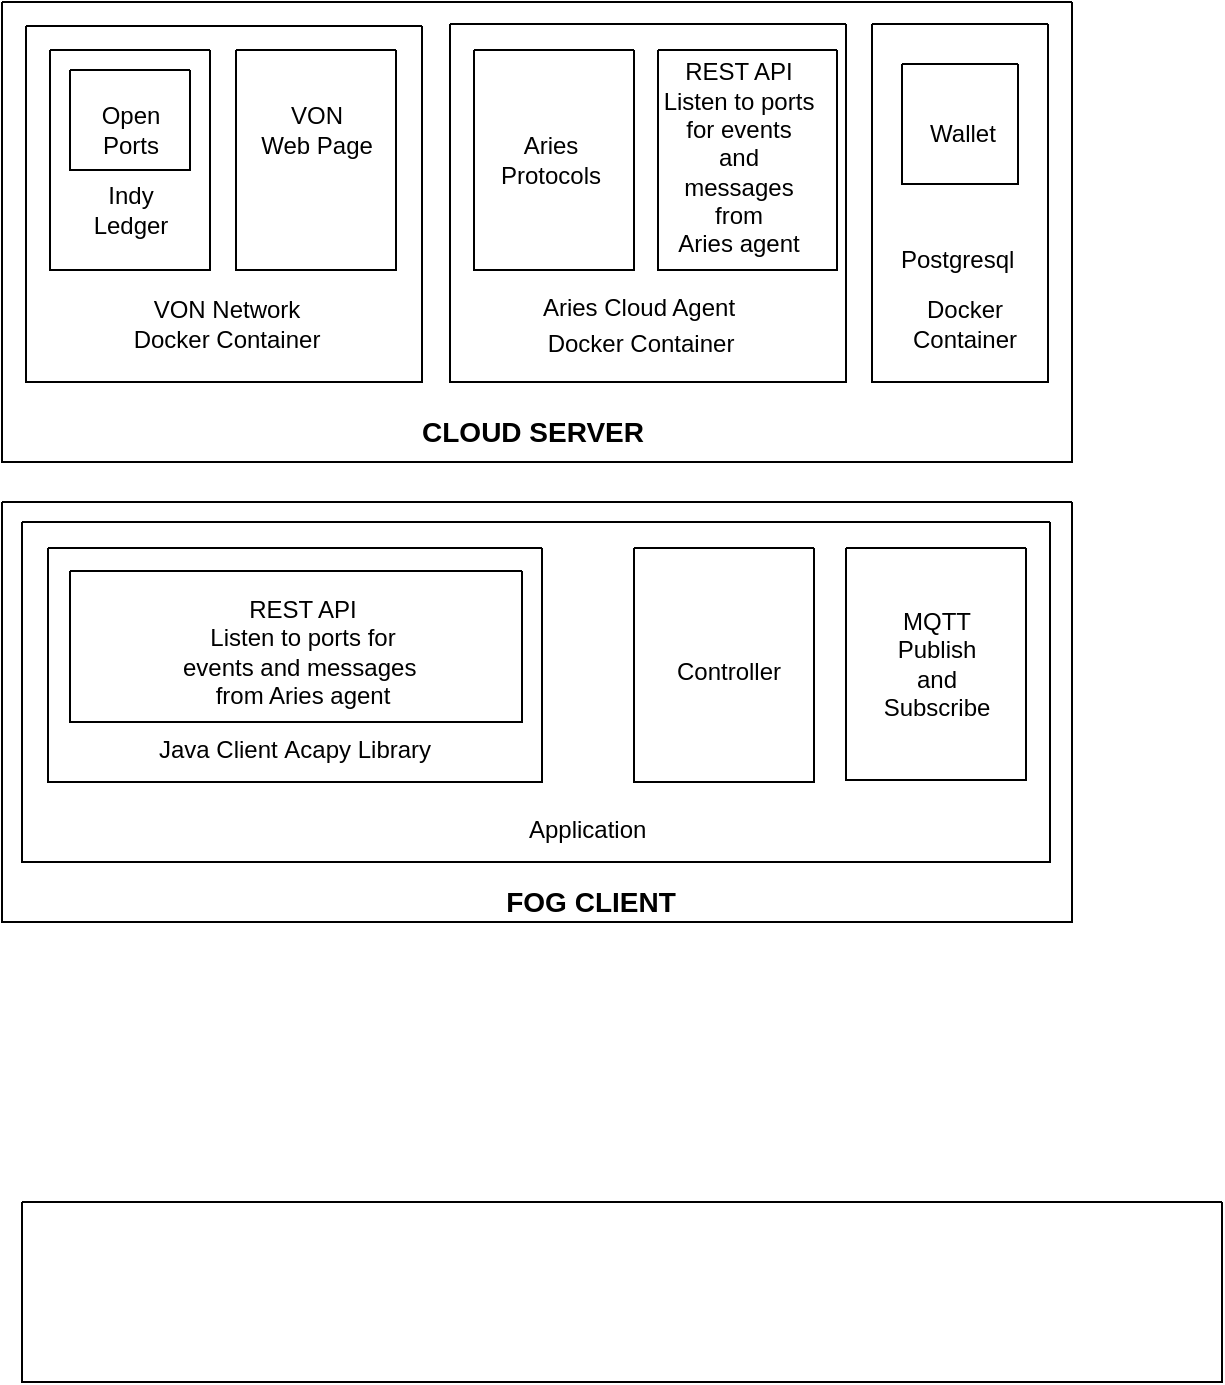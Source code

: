 <mxfile version="21.1.4" type="github">
  <diagram name="Página-1" id="9ENc1570Q8Oh9X-erem3">
    <mxGraphModel dx="1050" dy="515" grid="1" gridSize="10" guides="1" tooltips="1" connect="1" arrows="1" fold="1" page="1" pageScale="1" pageWidth="827" pageHeight="1169" math="0" shadow="0">
      <root>
        <mxCell id="0" />
        <mxCell id="1" parent="0" />
        <mxCell id="VcjtVwmhv_vAZ4VsYnBs-1" value="" style="swimlane;startSize=0;" vertex="1" parent="1">
          <mxGeometry x="120" y="30" width="535" height="230" as="geometry" />
        </mxCell>
        <mxCell id="VcjtVwmhv_vAZ4VsYnBs-2" value="" style="swimlane;startSize=0;" vertex="1" parent="VcjtVwmhv_vAZ4VsYnBs-1">
          <mxGeometry x="12" y="12" width="198" height="178" as="geometry" />
        </mxCell>
        <mxCell id="VcjtVwmhv_vAZ4VsYnBs-18" value="VON Network&lt;br&gt;Docker Container" style="text;html=1;align=center;verticalAlign=middle;resizable=0;points=[];autosize=1;strokeColor=none;fillColor=none;" vertex="1" parent="VcjtVwmhv_vAZ4VsYnBs-2">
          <mxGeometry x="40" y="129" width="120" height="40" as="geometry" />
        </mxCell>
        <mxCell id="VcjtVwmhv_vAZ4VsYnBs-19" value="" style="swimlane;startSize=0;" vertex="1" parent="VcjtVwmhv_vAZ4VsYnBs-2">
          <mxGeometry x="12" y="12" width="80" height="110" as="geometry" />
        </mxCell>
        <mxCell id="VcjtVwmhv_vAZ4VsYnBs-20" value="Indy&lt;br&gt;Ledger" style="text;html=1;align=center;verticalAlign=middle;resizable=0;points=[];autosize=1;strokeColor=none;fillColor=none;" vertex="1" parent="VcjtVwmhv_vAZ4VsYnBs-19">
          <mxGeometry x="10" y="60" width="60" height="40" as="geometry" />
        </mxCell>
        <mxCell id="VcjtVwmhv_vAZ4VsYnBs-21" value="" style="swimlane;startSize=0;" vertex="1" parent="VcjtVwmhv_vAZ4VsYnBs-19">
          <mxGeometry x="10" y="10" width="60" height="50" as="geometry" />
        </mxCell>
        <mxCell id="VcjtVwmhv_vAZ4VsYnBs-38" value="" style="swimlane;startSize=0;" vertex="1" parent="VcjtVwmhv_vAZ4VsYnBs-2">
          <mxGeometry x="105" y="12" width="80" height="110" as="geometry" />
        </mxCell>
        <mxCell id="VcjtVwmhv_vAZ4VsYnBs-39" value="VON&lt;br&gt;Web&amp;nbsp;Page" style="text;html=1;align=center;verticalAlign=middle;resizable=0;points=[];autosize=1;strokeColor=none;fillColor=none;" vertex="1" parent="VcjtVwmhv_vAZ4VsYnBs-38">
          <mxGeometry y="20" width="80" height="40" as="geometry" />
        </mxCell>
        <mxCell id="VcjtVwmhv_vAZ4VsYnBs-3" value="" style="swimlane;startSize=0;" vertex="1" parent="VcjtVwmhv_vAZ4VsYnBs-1">
          <mxGeometry x="224" y="11" width="198" height="179" as="geometry" />
        </mxCell>
        <mxCell id="VcjtVwmhv_vAZ4VsYnBs-26" value="" style="swimlane;startSize=0;" vertex="1" parent="VcjtVwmhv_vAZ4VsYnBs-3">
          <mxGeometry x="12" y="13" width="80" height="110" as="geometry" />
        </mxCell>
        <mxCell id="VcjtVwmhv_vAZ4VsYnBs-27" value="Aries&lt;br&gt;Protocols" style="text;html=1;align=center;verticalAlign=middle;resizable=0;points=[];autosize=1;strokeColor=none;fillColor=none;" vertex="1" parent="VcjtVwmhv_vAZ4VsYnBs-26">
          <mxGeometry x="3" y="35" width="70" height="40" as="geometry" />
        </mxCell>
        <mxCell id="VcjtVwmhv_vAZ4VsYnBs-28" value="Docker Container" style="text;html=1;align=center;verticalAlign=middle;resizable=0;points=[];autosize=1;strokeColor=none;fillColor=none;" vertex="1" parent="VcjtVwmhv_vAZ4VsYnBs-3">
          <mxGeometry x="35" y="145" width="120" height="30" as="geometry" />
        </mxCell>
        <mxCell id="VcjtVwmhv_vAZ4VsYnBs-33" value="Aries Cloud Agent" style="text;html=1;align=center;verticalAlign=middle;resizable=0;points=[];autosize=1;strokeColor=none;fillColor=none;" vertex="1" parent="VcjtVwmhv_vAZ4VsYnBs-3">
          <mxGeometry x="34" y="127" width="120" height="30" as="geometry" />
        </mxCell>
        <mxCell id="VcjtVwmhv_vAZ4VsYnBs-30" value="" style="swimlane;startSize=0;" vertex="1" parent="VcjtVwmhv_vAZ4VsYnBs-3">
          <mxGeometry x="104" y="13" width="89.5" height="110" as="geometry" />
        </mxCell>
        <mxCell id="VcjtVwmhv_vAZ4VsYnBs-31" value="REST API&lt;br&gt;Listen to ports &lt;br&gt;for events &lt;br&gt;and &lt;br&gt;messages &lt;br&gt;from &lt;br&gt;Aries agent" style="text;html=1;align=center;verticalAlign=middle;resizable=0;points=[];autosize=1;strokeColor=none;fillColor=none;" vertex="1" parent="VcjtVwmhv_vAZ4VsYnBs-30">
          <mxGeometry x="-10.5" y="-1" width="100" height="110" as="geometry" />
        </mxCell>
        <mxCell id="VcjtVwmhv_vAZ4VsYnBs-5" value="" style="swimlane;startSize=0;" vertex="1" parent="VcjtVwmhv_vAZ4VsYnBs-1">
          <mxGeometry x="435" y="11" width="88" height="179" as="geometry" />
        </mxCell>
        <mxCell id="VcjtVwmhv_vAZ4VsYnBs-34" value="Docker&lt;br&gt;Container" style="text;html=1;align=center;verticalAlign=middle;resizable=0;points=[];autosize=1;strokeColor=none;fillColor=none;" vertex="1" parent="VcjtVwmhv_vAZ4VsYnBs-5">
          <mxGeometry x="6" y="130" width="80" height="40" as="geometry" />
        </mxCell>
        <mxCell id="VcjtVwmhv_vAZ4VsYnBs-35" value="Wallet" style="text;html=1;align=center;verticalAlign=middle;resizable=0;points=[];autosize=1;strokeColor=none;fillColor=none;" vertex="1" parent="VcjtVwmhv_vAZ4VsYnBs-5">
          <mxGeometry x="15" y="40" width="60" height="30" as="geometry" />
        </mxCell>
        <mxCell id="VcjtVwmhv_vAZ4VsYnBs-36" value="" style="swimlane;startSize=0;" vertex="1" parent="VcjtVwmhv_vAZ4VsYnBs-5">
          <mxGeometry x="15" y="20" width="58" height="60" as="geometry" />
        </mxCell>
        <mxCell id="VcjtVwmhv_vAZ4VsYnBs-37" value="Postgresql&amp;nbsp;" style="text;html=1;align=center;verticalAlign=middle;resizable=0;points=[];autosize=1;strokeColor=none;fillColor=none;" vertex="1" parent="VcjtVwmhv_vAZ4VsYnBs-5">
          <mxGeometry x="4" y="103" width="80" height="30" as="geometry" />
        </mxCell>
        <mxCell id="VcjtVwmhv_vAZ4VsYnBs-17" value="&lt;b&gt;&lt;font style=&quot;font-size: 14px;&quot;&gt;CLOUD SERVER&lt;/font&gt;&lt;/b&gt;" style="text;html=1;align=center;verticalAlign=middle;resizable=0;points=[];autosize=1;strokeColor=none;fillColor=none;" vertex="1" parent="VcjtVwmhv_vAZ4VsYnBs-1">
          <mxGeometry x="200" y="200" width="130" height="30" as="geometry" />
        </mxCell>
        <mxCell id="VcjtVwmhv_vAZ4VsYnBs-11" value="" style="swimlane;startSize=0;" vertex="1" parent="1">
          <mxGeometry x="130" y="630" width="600" height="90" as="geometry" />
        </mxCell>
        <mxCell id="VcjtVwmhv_vAZ4VsYnBs-12" value="" style="swimlane;startSize=0;" vertex="1" parent="1">
          <mxGeometry x="120" y="280" width="535" height="210" as="geometry" />
        </mxCell>
        <mxCell id="VcjtVwmhv_vAZ4VsYnBs-13" value="" style="swimlane;startSize=0;" vertex="1" parent="VcjtVwmhv_vAZ4VsYnBs-12">
          <mxGeometry x="23" y="23" width="247" height="117" as="geometry" />
        </mxCell>
        <mxCell id="VcjtVwmhv_vAZ4VsYnBs-14" value="" style="swimlane;startSize=0;" vertex="1" parent="VcjtVwmhv_vAZ4VsYnBs-12">
          <mxGeometry x="10" y="10" width="514" height="170" as="geometry" />
        </mxCell>
        <mxCell id="VcjtVwmhv_vAZ4VsYnBs-46" value="Application&amp;nbsp;" style="text;html=1;align=center;verticalAlign=middle;resizable=0;points=[];autosize=1;strokeColor=none;fillColor=none;" vertex="1" parent="VcjtVwmhv_vAZ4VsYnBs-14">
          <mxGeometry x="239" y="139" width="90" height="30" as="geometry" />
        </mxCell>
        <mxCell id="VcjtVwmhv_vAZ4VsYnBs-42" value="Java Client&amp;nbsp;Acapy Library" style="text;html=1;align=center;verticalAlign=middle;resizable=0;points=[];autosize=1;strokeColor=none;fillColor=none;" vertex="1" parent="VcjtVwmhv_vAZ4VsYnBs-14">
          <mxGeometry x="56" y="99" width="160" height="30" as="geometry" />
        </mxCell>
        <mxCell id="VcjtVwmhv_vAZ4VsYnBs-16" value="" style="swimlane;startSize=0;" vertex="1" parent="VcjtVwmhv_vAZ4VsYnBs-14">
          <mxGeometry x="306" y="13" width="90" height="117" as="geometry" />
        </mxCell>
        <mxCell id="VcjtVwmhv_vAZ4VsYnBs-45" value="Controller" style="text;html=1;align=center;verticalAlign=middle;resizable=0;points=[];autosize=1;strokeColor=none;fillColor=none;" vertex="1" parent="VcjtVwmhv_vAZ4VsYnBs-16">
          <mxGeometry x="6.5" y="46.5" width="80" height="30" as="geometry" />
        </mxCell>
        <mxCell id="VcjtVwmhv_vAZ4VsYnBs-49" value="" style="swimlane;startSize=0;" vertex="1" parent="VcjtVwmhv_vAZ4VsYnBs-14">
          <mxGeometry x="412" y="13" width="90" height="116" as="geometry" />
        </mxCell>
        <mxCell id="VcjtVwmhv_vAZ4VsYnBs-50" value="MQTT &lt;br&gt;Publish &lt;br&gt;and &lt;br&gt;Subscribe" style="text;html=1;align=center;verticalAlign=middle;resizable=0;points=[];autosize=1;strokeColor=none;fillColor=none;" vertex="1" parent="VcjtVwmhv_vAZ4VsYnBs-49">
          <mxGeometry x="5" y="23" width="80" height="70" as="geometry" />
        </mxCell>
        <mxCell id="VcjtVwmhv_vAZ4VsYnBs-15" value="" style="swimlane;startSize=0;" vertex="1" parent="VcjtVwmhv_vAZ4VsYnBs-12">
          <mxGeometry x="34" y="34.5" width="226" height="75.5" as="geometry" />
        </mxCell>
        <mxCell id="VcjtVwmhv_vAZ4VsYnBs-43" value="REST API&lt;br&gt;Listen to ports&amp;nbsp;for &lt;br&gt;events&amp;nbsp;and messages&amp;nbsp;&lt;br&gt;from Aries agent" style="text;html=1;align=center;verticalAlign=middle;resizable=0;points=[];autosize=1;strokeColor=none;fillColor=none;" vertex="1" parent="VcjtVwmhv_vAZ4VsYnBs-15">
          <mxGeometry x="46" y="5" width="140" height="70" as="geometry" />
        </mxCell>
        <mxCell id="VcjtVwmhv_vAZ4VsYnBs-24" value="&lt;b&gt;&lt;font style=&quot;font-size: 14px;&quot;&gt;FOG CLIENT&lt;/font&gt;&lt;/b&gt;" style="text;html=1;align=center;verticalAlign=middle;resizable=0;points=[];autosize=1;strokeColor=none;fillColor=none;" vertex="1" parent="VcjtVwmhv_vAZ4VsYnBs-12">
          <mxGeometry x="239" y="185" width="110" height="30" as="geometry" />
        </mxCell>
        <mxCell id="VcjtVwmhv_vAZ4VsYnBs-22" value="Open&lt;br&gt;Ports" style="text;html=1;align=center;verticalAlign=middle;resizable=0;points=[];autosize=1;strokeColor=none;fillColor=none;" vertex="1" parent="1">
          <mxGeometry x="159" y="74" width="50" height="40" as="geometry" />
        </mxCell>
      </root>
    </mxGraphModel>
  </diagram>
</mxfile>
